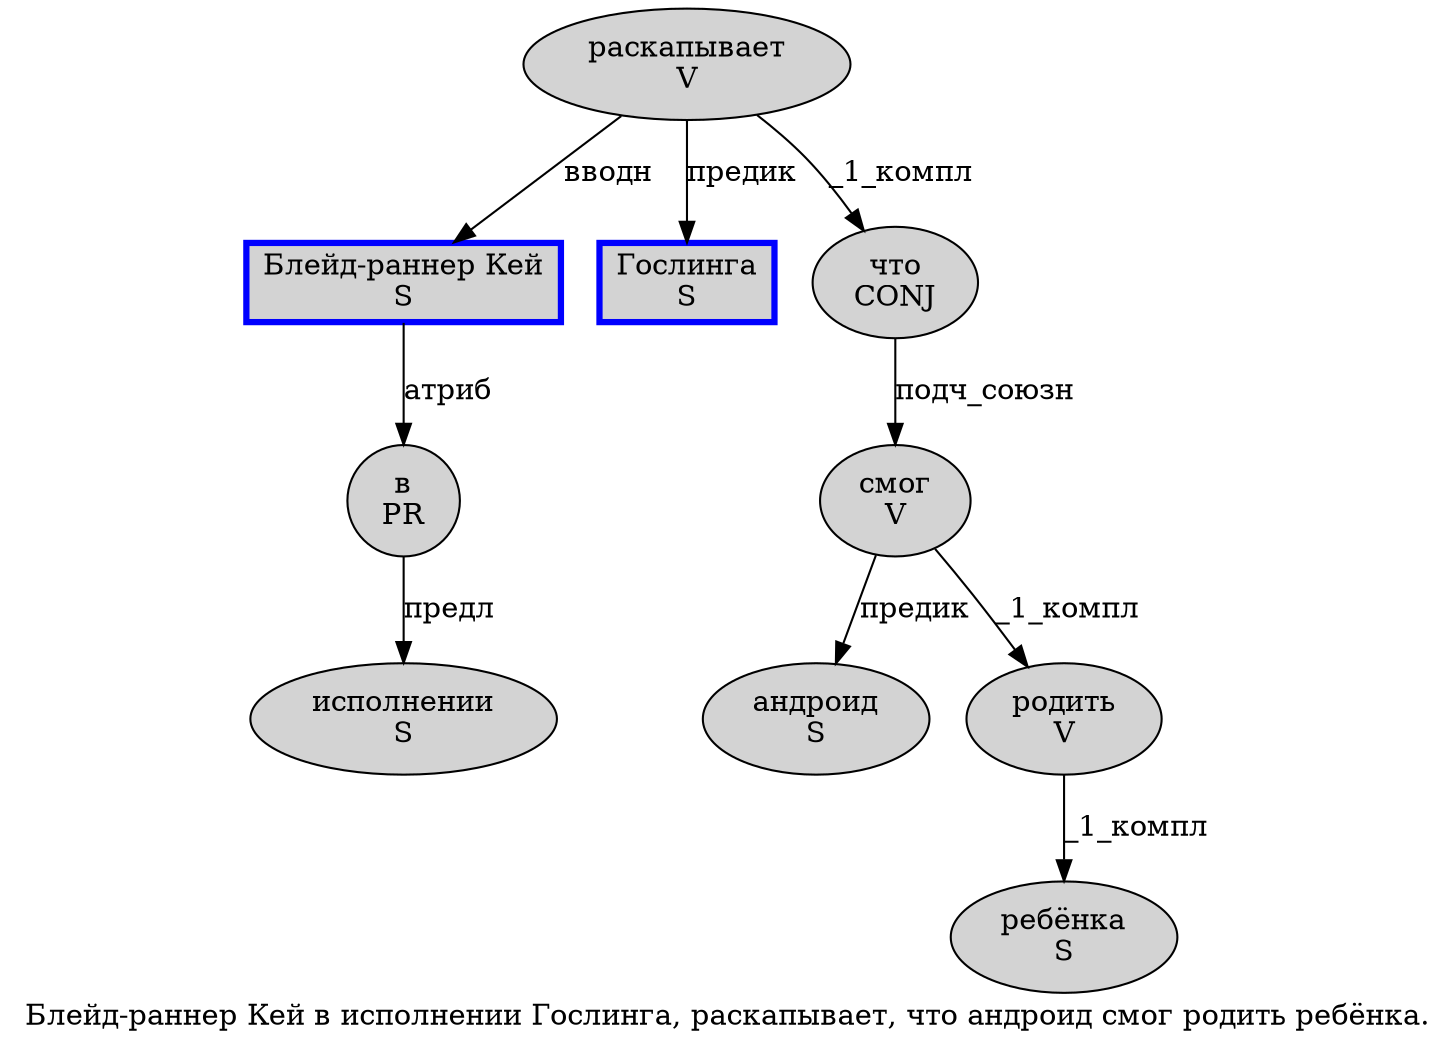 digraph SENTENCE_2750 {
	graph [label="Блейд-раннер Кей в исполнении Гослинга, раскапывает, что андроид смог родить ребёнка."]
	node [style=filled]
		0 [label="Блейд-раннер Кей
S" color=blue fillcolor=lightgray penwidth=3 shape=box]
		1 [label="в
PR" color="" fillcolor=lightgray penwidth=1 shape=ellipse]
		2 [label="исполнении
S" color="" fillcolor=lightgray penwidth=1 shape=ellipse]
		3 [label="Гослинга
S" color=blue fillcolor=lightgray penwidth=3 shape=box]
		5 [label="раскапывает
V" color="" fillcolor=lightgray penwidth=1 shape=ellipse]
		7 [label="что
CONJ" color="" fillcolor=lightgray penwidth=1 shape=ellipse]
		8 [label="андроид
S" color="" fillcolor=lightgray penwidth=1 shape=ellipse]
		9 [label="смог
V" color="" fillcolor=lightgray penwidth=1 shape=ellipse]
		10 [label="родить
V" color="" fillcolor=lightgray penwidth=1 shape=ellipse]
		11 [label="ребёнка
S" color="" fillcolor=lightgray penwidth=1 shape=ellipse]
			7 -> 9 [label="подч_союзн"]
			1 -> 2 [label="предл"]
			9 -> 8 [label="предик"]
			9 -> 10 [label="_1_компл"]
			0 -> 1 [label="атриб"]
			5 -> 0 [label="вводн"]
			5 -> 3 [label="предик"]
			5 -> 7 [label="_1_компл"]
			10 -> 11 [label="_1_компл"]
}